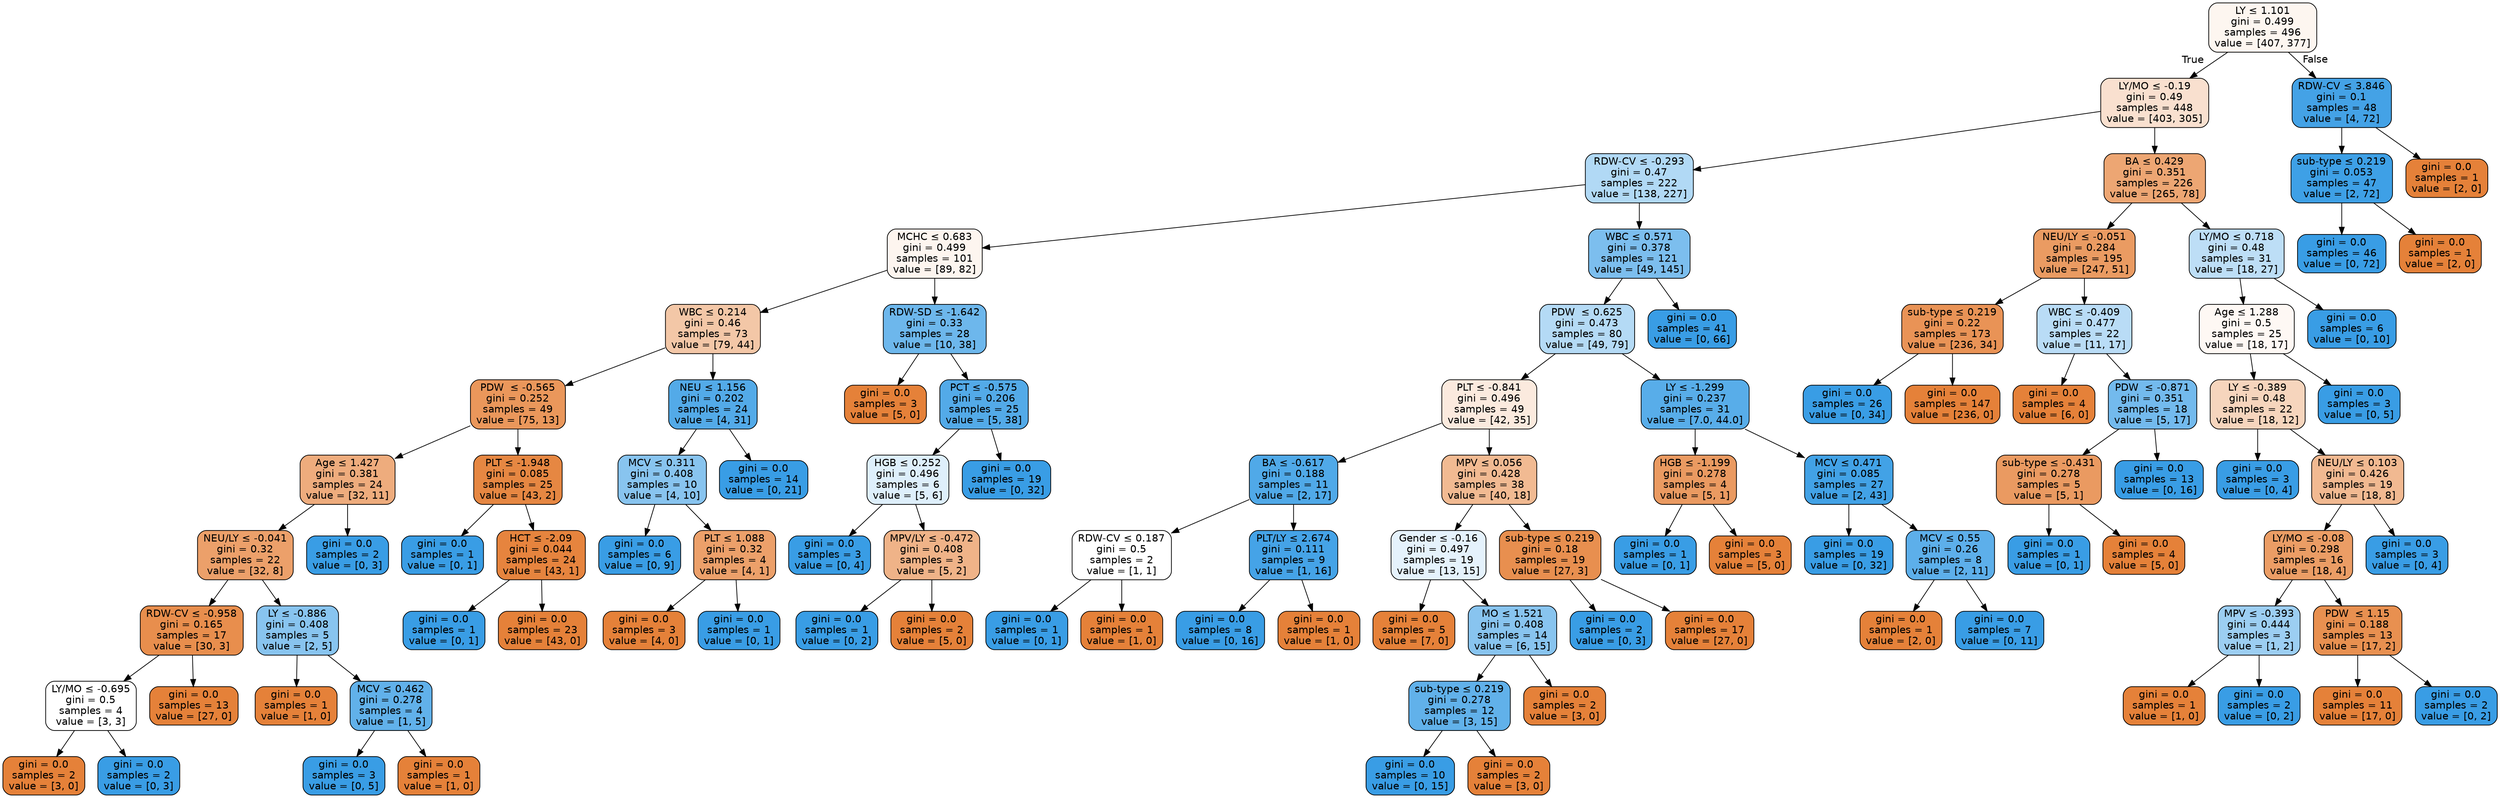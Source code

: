digraph Tree {
node [shape=box, style="filled, rounded", color="black", fontname="helvetica"] ;
edge [fontname="helvetica"] ;
0 [label=<LY &le; 1.101<br/>gini = 0.499<br/>samples = 496<br/>value = [407, 377]>, fillcolor="#fdf6f0"] ;
1 [label=<LY/MO &le; -0.19<br/>gini = 0.49<br/>samples = 448<br/>value = [403, 305]>, fillcolor="#f9e0cf"] ;
0 -> 1 [labeldistance=2.5, labelangle=45, headlabel="True"] ;
2 [label=<RDW-CV &le; -0.293<br/>gini = 0.47<br/>samples = 222<br/>value = [138, 227]>, fillcolor="#b1d9f5"] ;
1 -> 2 ;
3 [label=<MCHC &le; 0.683<br/>gini = 0.499<br/>samples = 101<br/>value = [89, 82]>, fillcolor="#fdf5ef"] ;
2 -> 3 ;
4 [label=<WBC &le; 0.214<br/>gini = 0.46<br/>samples = 73<br/>value = [79, 44]>, fillcolor="#f3c7a7"] ;
3 -> 4 ;
5 [label=<PDW  &le; -0.565<br/>gini = 0.252<br/>samples = 49<br/>value = [75, 13]>, fillcolor="#ea975b"] ;
4 -> 5 ;
6 [label=<Age &le; 1.427<br/>gini = 0.381<br/>samples = 24<br/>value = [32, 11]>, fillcolor="#eeac7d"] ;
5 -> 6 ;
7 [label=<NEU/LY &le; -0.041<br/>gini = 0.32<br/>samples = 22<br/>value = [32, 8]>, fillcolor="#eca06a"] ;
6 -> 7 ;
8 [label=<RDW-CV &le; -0.958<br/>gini = 0.165<br/>samples = 17<br/>value = [30, 3]>, fillcolor="#e88e4d"] ;
7 -> 8 ;
9 [label=<LY/MO &le; -0.695<br/>gini = 0.5<br/>samples = 4<br/>value = [3, 3]>, fillcolor="#ffffff"] ;
8 -> 9 ;
10 [label=<gini = 0.0<br/>samples = 2<br/>value = [3, 0]>, fillcolor="#e58139"] ;
9 -> 10 ;
11 [label=<gini = 0.0<br/>samples = 2<br/>value = [0, 3]>, fillcolor="#399de5"] ;
9 -> 11 ;
12 [label=<gini = 0.0<br/>samples = 13<br/>value = [27, 0]>, fillcolor="#e58139"] ;
8 -> 12 ;
13 [label=<LY &le; -0.886<br/>gini = 0.408<br/>samples = 5<br/>value = [2, 5]>, fillcolor="#88c4ef"] ;
7 -> 13 ;
14 [label=<gini = 0.0<br/>samples = 1<br/>value = [1, 0]>, fillcolor="#e58139"] ;
13 -> 14 ;
15 [label=<MCV &le; 0.462<br/>gini = 0.278<br/>samples = 4<br/>value = [1, 5]>, fillcolor="#61b1ea"] ;
13 -> 15 ;
16 [label=<gini = 0.0<br/>samples = 3<br/>value = [0, 5]>, fillcolor="#399de5"] ;
15 -> 16 ;
17 [label=<gini = 0.0<br/>samples = 1<br/>value = [1, 0]>, fillcolor="#e58139"] ;
15 -> 17 ;
18 [label=<gini = 0.0<br/>samples = 2<br/>value = [0, 3]>, fillcolor="#399de5"] ;
6 -> 18 ;
19 [label=<PLT &le; -1.948<br/>gini = 0.085<br/>samples = 25<br/>value = [43, 2]>, fillcolor="#e68742"] ;
5 -> 19 ;
20 [label=<gini = 0.0<br/>samples = 1<br/>value = [0, 1]>, fillcolor="#399de5"] ;
19 -> 20 ;
21 [label=<HCT &le; -2.09<br/>gini = 0.044<br/>samples = 24<br/>value = [43, 1]>, fillcolor="#e6843e"] ;
19 -> 21 ;
22 [label=<gini = 0.0<br/>samples = 1<br/>value = [0, 1]>, fillcolor="#399de5"] ;
21 -> 22 ;
23 [label=<gini = 0.0<br/>samples = 23<br/>value = [43, 0]>, fillcolor="#e58139"] ;
21 -> 23 ;
24 [label=<NEU &le; 1.156<br/>gini = 0.202<br/>samples = 24<br/>value = [4, 31]>, fillcolor="#53aae8"] ;
4 -> 24 ;
25 [label=<MCV &le; 0.311<br/>gini = 0.408<br/>samples = 10<br/>value = [4, 10]>, fillcolor="#88c4ef"] ;
24 -> 25 ;
26 [label=<gini = 0.0<br/>samples = 6<br/>value = [0, 9]>, fillcolor="#399de5"] ;
25 -> 26 ;
27 [label=<PLT &le; 1.088<br/>gini = 0.32<br/>samples = 4<br/>value = [4, 1]>, fillcolor="#eca06a"] ;
25 -> 27 ;
28 [label=<gini = 0.0<br/>samples = 3<br/>value = [4, 0]>, fillcolor="#e58139"] ;
27 -> 28 ;
29 [label=<gini = 0.0<br/>samples = 1<br/>value = [0, 1]>, fillcolor="#399de5"] ;
27 -> 29 ;
30 [label=<gini = 0.0<br/>samples = 14<br/>value = [0, 21]>, fillcolor="#399de5"] ;
24 -> 30 ;
31 [label=<RDW-SD &le; -1.642<br/>gini = 0.33<br/>samples = 28<br/>value = [10, 38]>, fillcolor="#6db7ec"] ;
3 -> 31 ;
32 [label=<gini = 0.0<br/>samples = 3<br/>value = [5, 0]>, fillcolor="#e58139"] ;
31 -> 32 ;
33 [label=<PCT &le; -0.575<br/>gini = 0.206<br/>samples = 25<br/>value = [5, 38]>, fillcolor="#53aae8"] ;
31 -> 33 ;
34 [label=<HGB &le; 0.252<br/>gini = 0.496<br/>samples = 6<br/>value = [5, 6]>, fillcolor="#deeffb"] ;
33 -> 34 ;
35 [label=<gini = 0.0<br/>samples = 3<br/>value = [0, 4]>, fillcolor="#399de5"] ;
34 -> 35 ;
36 [label=<MPV/LY &le; -0.472<br/>gini = 0.408<br/>samples = 3<br/>value = [5, 2]>, fillcolor="#efb388"] ;
34 -> 36 ;
37 [label=<gini = 0.0<br/>samples = 1<br/>value = [0, 2]>, fillcolor="#399de5"] ;
36 -> 37 ;
38 [label=<gini = 0.0<br/>samples = 2<br/>value = [5, 0]>, fillcolor="#e58139"] ;
36 -> 38 ;
39 [label=<gini = 0.0<br/>samples = 19<br/>value = [0, 32]>, fillcolor="#399de5"] ;
33 -> 39 ;
40 [label=<WBC &le; 0.571<br/>gini = 0.378<br/>samples = 121<br/>value = [49, 145]>, fillcolor="#7cbeee"] ;
2 -> 40 ;
41 [label=<PDW  &le; 0.625<br/>gini = 0.473<br/>samples = 80<br/>value = [49, 79]>, fillcolor="#b4daf5"] ;
40 -> 41 ;
42 [label=<PLT &le; -0.841<br/>gini = 0.496<br/>samples = 49<br/>value = [42, 35]>, fillcolor="#fbeade"] ;
41 -> 42 ;
43 [label=<BA &le; -0.617<br/>gini = 0.188<br/>samples = 11<br/>value = [2, 17]>, fillcolor="#50a9e8"] ;
42 -> 43 ;
44 [label=<RDW-CV &le; 0.187<br/>gini = 0.5<br/>samples = 2<br/>value = [1, 1]>, fillcolor="#ffffff"] ;
43 -> 44 ;
45 [label=<gini = 0.0<br/>samples = 1<br/>value = [0, 1]>, fillcolor="#399de5"] ;
44 -> 45 ;
46 [label=<gini = 0.0<br/>samples = 1<br/>value = [1, 0]>, fillcolor="#e58139"] ;
44 -> 46 ;
47 [label=<PLT/LY &le; 2.674<br/>gini = 0.111<br/>samples = 9<br/>value = [1, 16]>, fillcolor="#45a3e7"] ;
43 -> 47 ;
48 [label=<gini = 0.0<br/>samples = 8<br/>value = [0, 16]>, fillcolor="#399de5"] ;
47 -> 48 ;
49 [label=<gini = 0.0<br/>samples = 1<br/>value = [1, 0]>, fillcolor="#e58139"] ;
47 -> 49 ;
50 [label=<MPV &le; 0.056<br/>gini = 0.428<br/>samples = 38<br/>value = [40, 18]>, fillcolor="#f1ba92"] ;
42 -> 50 ;
51 [label=<Gender &le; -0.16<br/>gini = 0.497<br/>samples = 19<br/>value = [13, 15]>, fillcolor="#e5f2fc"] ;
50 -> 51 ;
52 [label=<gini = 0.0<br/>samples = 5<br/>value = [7, 0]>, fillcolor="#e58139"] ;
51 -> 52 ;
53 [label=<MO &le; 1.521<br/>gini = 0.408<br/>samples = 14<br/>value = [6, 15]>, fillcolor="#88c4ef"] ;
51 -> 53 ;
54 [label=<sub-type &le; 0.219<br/>gini = 0.278<br/>samples = 12<br/>value = [3, 15]>, fillcolor="#61b1ea"] ;
53 -> 54 ;
55 [label=<gini = 0.0<br/>samples = 10<br/>value = [0, 15]>, fillcolor="#399de5"] ;
54 -> 55 ;
56 [label=<gini = 0.0<br/>samples = 2<br/>value = [3, 0]>, fillcolor="#e58139"] ;
54 -> 56 ;
57 [label=<gini = 0.0<br/>samples = 2<br/>value = [3, 0]>, fillcolor="#e58139"] ;
53 -> 57 ;
58 [label=<sub-type &le; 0.219<br/>gini = 0.18<br/>samples = 19<br/>value = [27, 3]>, fillcolor="#e88f4f"] ;
50 -> 58 ;
59 [label=<gini = 0.0<br/>samples = 2<br/>value = [0, 3]>, fillcolor="#399de5"] ;
58 -> 59 ;
60 [label=<gini = 0.0<br/>samples = 17<br/>value = [27, 0]>, fillcolor="#e58139"] ;
58 -> 60 ;
61 [label=<LY &le; -1.299<br/>gini = 0.237<br/>samples = 31<br/>value = [7.0, 44.0]>, fillcolor="#58ade9"] ;
41 -> 61 ;
62 [label=<HGB &le; -1.199<br/>gini = 0.278<br/>samples = 4<br/>value = [5, 1]>, fillcolor="#ea9a61"] ;
61 -> 62 ;
63 [label=<gini = 0.0<br/>samples = 1<br/>value = [0, 1]>, fillcolor="#399de5"] ;
62 -> 63 ;
64 [label=<gini = 0.0<br/>samples = 3<br/>value = [5, 0]>, fillcolor="#e58139"] ;
62 -> 64 ;
65 [label=<MCV &le; 0.471<br/>gini = 0.085<br/>samples = 27<br/>value = [2, 43]>, fillcolor="#42a2e6"] ;
61 -> 65 ;
66 [label=<gini = 0.0<br/>samples = 19<br/>value = [0, 32]>, fillcolor="#399de5"] ;
65 -> 66 ;
67 [label=<MCV &le; 0.55<br/>gini = 0.26<br/>samples = 8<br/>value = [2, 11]>, fillcolor="#5dafea"] ;
65 -> 67 ;
68 [label=<gini = 0.0<br/>samples = 1<br/>value = [2, 0]>, fillcolor="#e58139"] ;
67 -> 68 ;
69 [label=<gini = 0.0<br/>samples = 7<br/>value = [0, 11]>, fillcolor="#399de5"] ;
67 -> 69 ;
70 [label=<gini = 0.0<br/>samples = 41<br/>value = [0, 66]>, fillcolor="#399de5"] ;
40 -> 70 ;
71 [label=<BA &le; 0.429<br/>gini = 0.351<br/>samples = 226<br/>value = [265, 78]>, fillcolor="#eda673"] ;
1 -> 71 ;
72 [label=<NEU/LY &le; -0.051<br/>gini = 0.284<br/>samples = 195<br/>value = [247, 51]>, fillcolor="#ea9b62"] ;
71 -> 72 ;
73 [label=<sub-type &le; 0.219<br/>gini = 0.22<br/>samples = 173<br/>value = [236, 34]>, fillcolor="#e99356"] ;
72 -> 73 ;
74 [label=<gini = 0.0<br/>samples = 26<br/>value = [0, 34]>, fillcolor="#399de5"] ;
73 -> 74 ;
75 [label=<gini = 0.0<br/>samples = 147<br/>value = [236, 0]>, fillcolor="#e58139"] ;
73 -> 75 ;
76 [label=<WBC &le; -0.409<br/>gini = 0.477<br/>samples = 22<br/>value = [11, 17]>, fillcolor="#b9dcf6"] ;
72 -> 76 ;
77 [label=<gini = 0.0<br/>samples = 4<br/>value = [6, 0]>, fillcolor="#e58139"] ;
76 -> 77 ;
78 [label=<PDW  &le; -0.871<br/>gini = 0.351<br/>samples = 18<br/>value = [5, 17]>, fillcolor="#73baed"] ;
76 -> 78 ;
79 [label=<sub-type &le; -0.431<br/>gini = 0.278<br/>samples = 5<br/>value = [5, 1]>, fillcolor="#ea9a61"] ;
78 -> 79 ;
80 [label=<gini = 0.0<br/>samples = 1<br/>value = [0, 1]>, fillcolor="#399de5"] ;
79 -> 80 ;
81 [label=<gini = 0.0<br/>samples = 4<br/>value = [5, 0]>, fillcolor="#e58139"] ;
79 -> 81 ;
82 [label=<gini = 0.0<br/>samples = 13<br/>value = [0, 16]>, fillcolor="#399de5"] ;
78 -> 82 ;
83 [label=<LY/MO &le; 0.718<br/>gini = 0.48<br/>samples = 31<br/>value = [18, 27]>, fillcolor="#bddef6"] ;
71 -> 83 ;
84 [label=<Age &le; 1.288<br/>gini = 0.5<br/>samples = 25<br/>value = [18, 17]>, fillcolor="#fef8f4"] ;
83 -> 84 ;
85 [label=<LY &le; -0.389<br/>gini = 0.48<br/>samples = 22<br/>value = [18, 12]>, fillcolor="#f6d5bd"] ;
84 -> 85 ;
86 [label=<gini = 0.0<br/>samples = 3<br/>value = [0, 4]>, fillcolor="#399de5"] ;
85 -> 86 ;
87 [label=<NEU/LY &le; 0.103<br/>gini = 0.426<br/>samples = 19<br/>value = [18, 8]>, fillcolor="#f1b991"] ;
85 -> 87 ;
88 [label=<LY/MO &le; -0.08<br/>gini = 0.298<br/>samples = 16<br/>value = [18, 4]>, fillcolor="#eb9d65"] ;
87 -> 88 ;
89 [label=<MPV &le; -0.393<br/>gini = 0.444<br/>samples = 3<br/>value = [1, 2]>, fillcolor="#9ccef2"] ;
88 -> 89 ;
90 [label=<gini = 0.0<br/>samples = 1<br/>value = [1, 0]>, fillcolor="#e58139"] ;
89 -> 90 ;
91 [label=<gini = 0.0<br/>samples = 2<br/>value = [0, 2]>, fillcolor="#399de5"] ;
89 -> 91 ;
92 [label=<PDW  &le; 1.15<br/>gini = 0.188<br/>samples = 13<br/>value = [17, 2]>, fillcolor="#e89050"] ;
88 -> 92 ;
93 [label=<gini = 0.0<br/>samples = 11<br/>value = [17, 0]>, fillcolor="#e58139"] ;
92 -> 93 ;
94 [label=<gini = 0.0<br/>samples = 2<br/>value = [0, 2]>, fillcolor="#399de5"] ;
92 -> 94 ;
95 [label=<gini = 0.0<br/>samples = 3<br/>value = [0, 4]>, fillcolor="#399de5"] ;
87 -> 95 ;
96 [label=<gini = 0.0<br/>samples = 3<br/>value = [0, 5]>, fillcolor="#399de5"] ;
84 -> 96 ;
97 [label=<gini = 0.0<br/>samples = 6<br/>value = [0, 10]>, fillcolor="#399de5"] ;
83 -> 97 ;
98 [label=<RDW-CV &le; 3.846<br/>gini = 0.1<br/>samples = 48<br/>value = [4, 72]>, fillcolor="#44a2e6"] ;
0 -> 98 [labeldistance=2.5, labelangle=-45, headlabel="False"] ;
99 [label=<sub-type &le; 0.219<br/>gini = 0.053<br/>samples = 47<br/>value = [2, 72]>, fillcolor="#3ea0e6"] ;
98 -> 99 ;
100 [label=<gini = 0.0<br/>samples = 46<br/>value = [0, 72]>, fillcolor="#399de5"] ;
99 -> 100 ;
101 [label=<gini = 0.0<br/>samples = 1<br/>value = [2, 0]>, fillcolor="#e58139"] ;
99 -> 101 ;
102 [label=<gini = 0.0<br/>samples = 1<br/>value = [2, 0]>, fillcolor="#e58139"] ;
98 -> 102 ;
}
